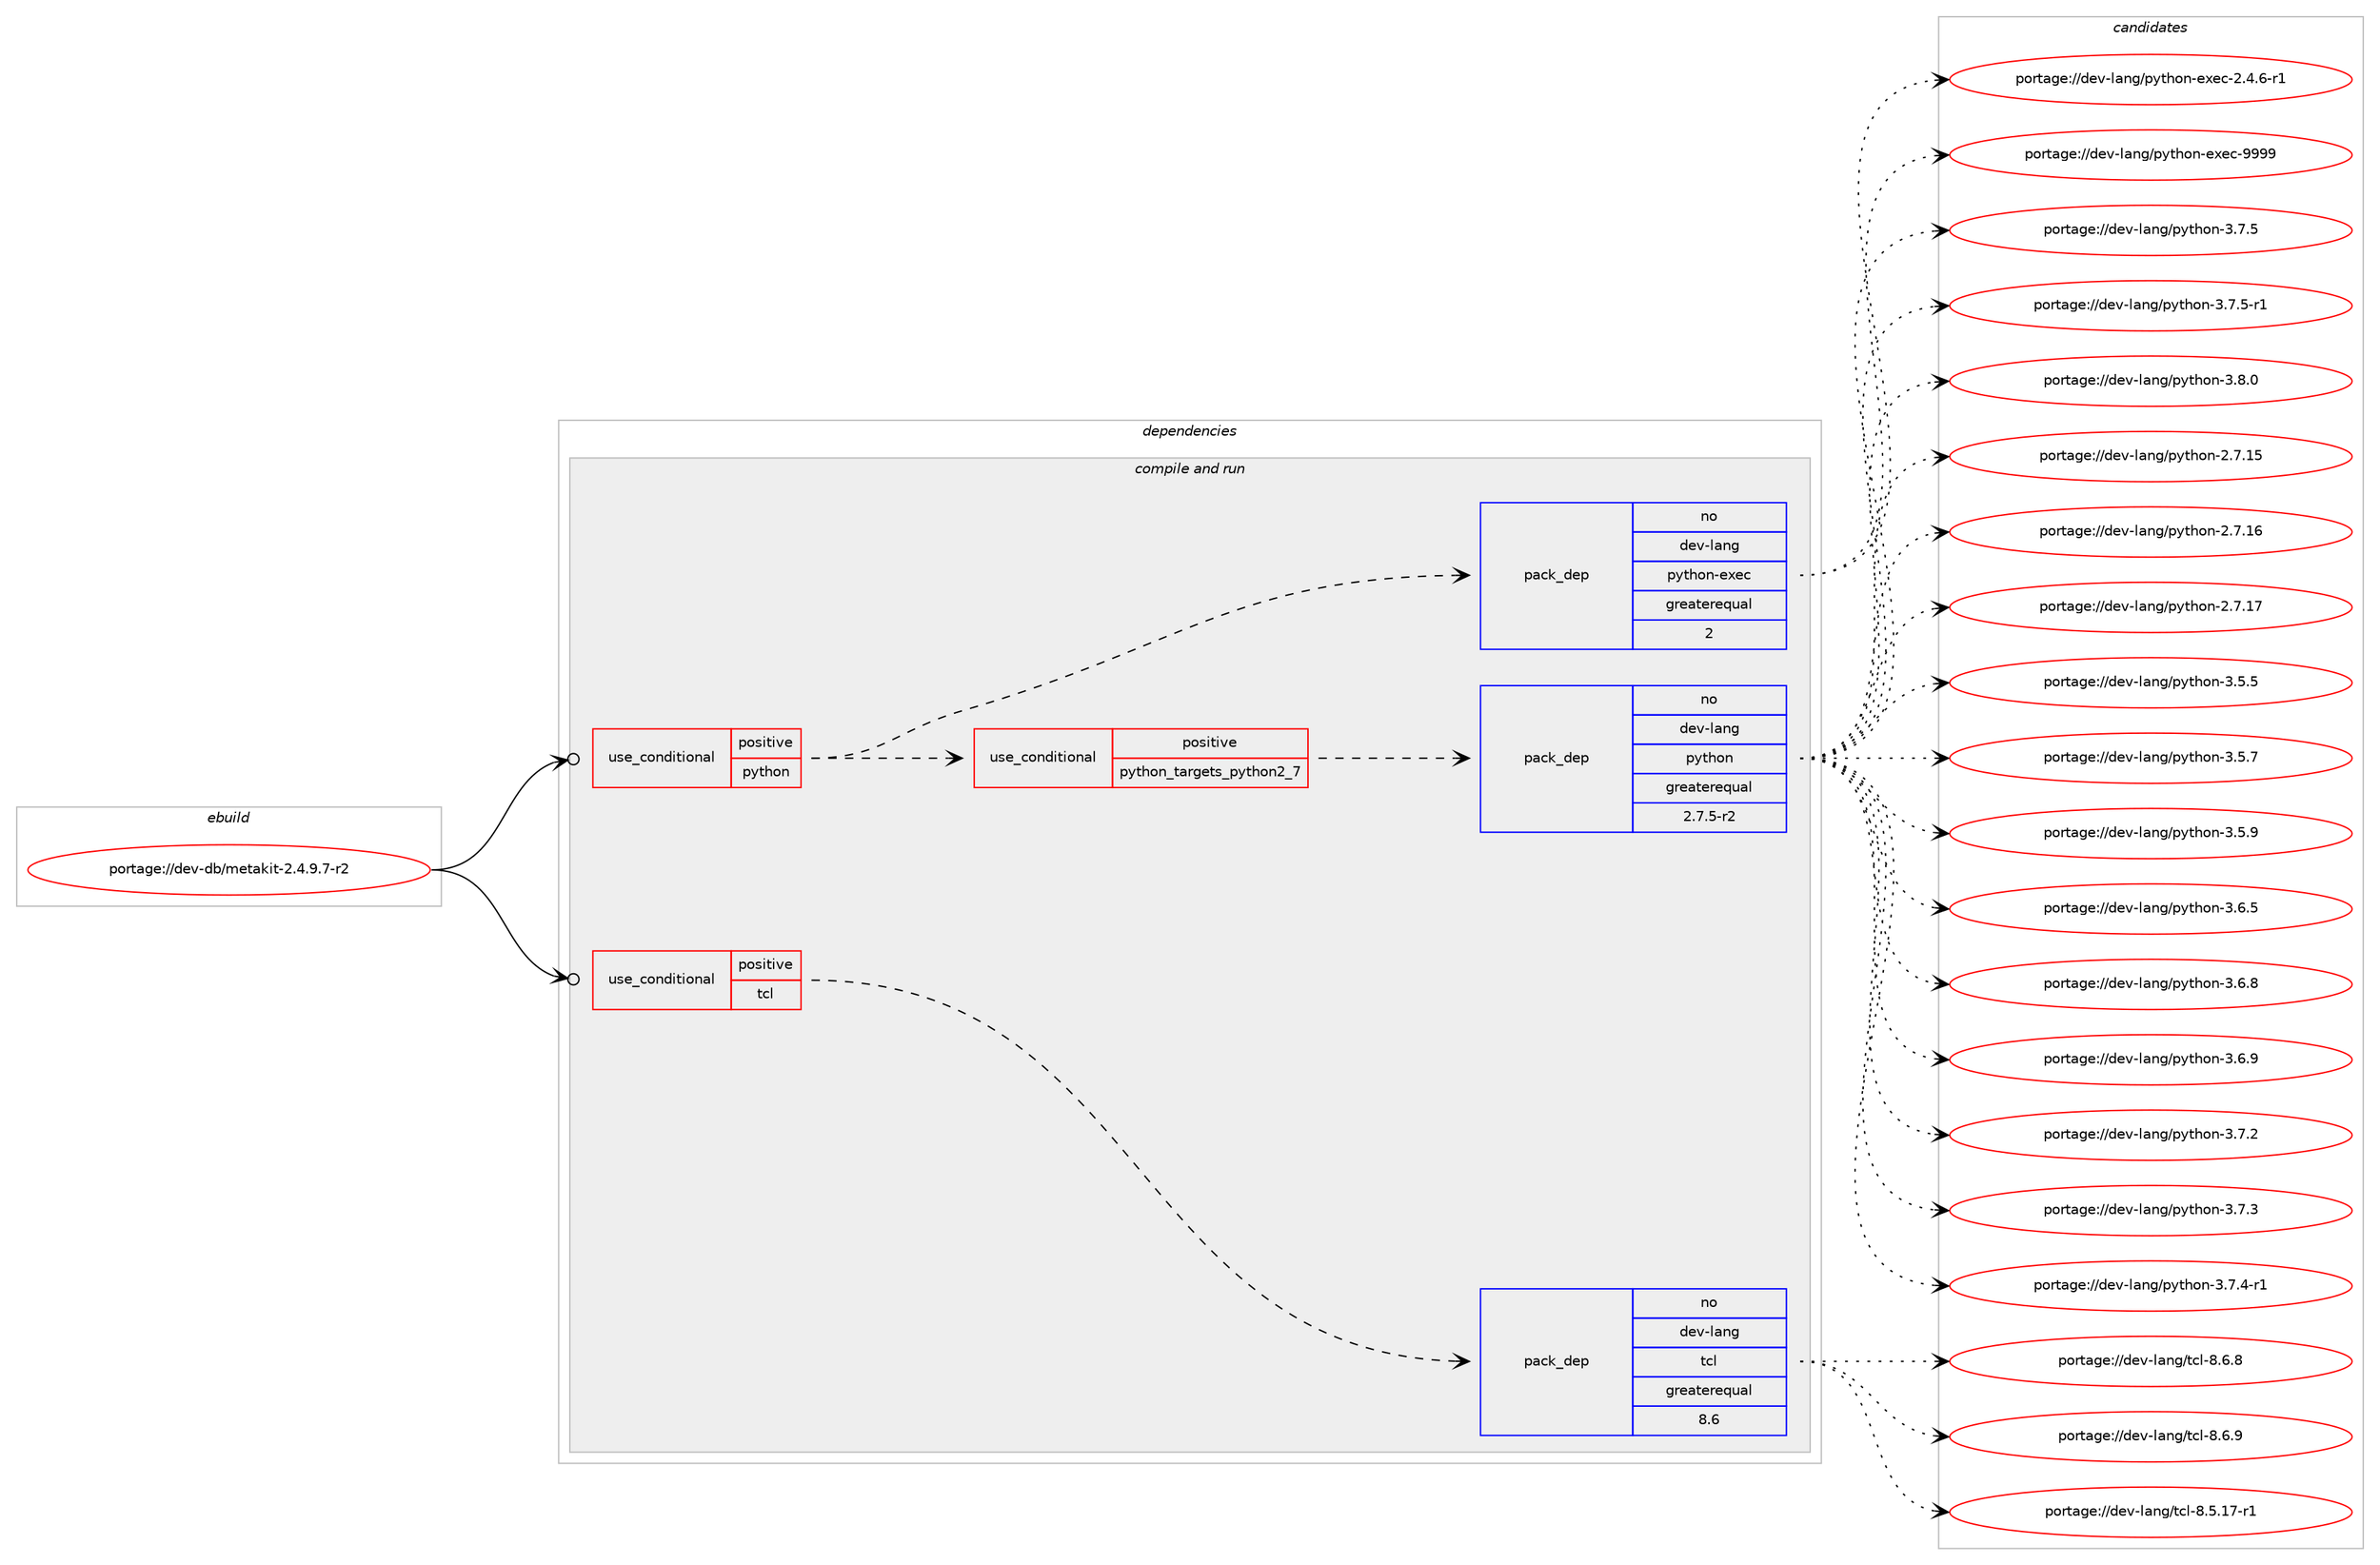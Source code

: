 digraph prolog {

# *************
# Graph options
# *************

newrank=true;
concentrate=true;
compound=true;
graph [rankdir=LR,fontname=Helvetica,fontsize=10,ranksep=1.5];#, ranksep=2.5, nodesep=0.2];
edge  [arrowhead=vee];
node  [fontname=Helvetica,fontsize=10];

# **********
# The ebuild
# **********

subgraph cluster_leftcol {
color=gray;
rank=same;
label=<<i>ebuild</i>>;
id [label="portage://dev-db/metakit-2.4.9.7-r2", color=red, width=4, href="../dev-db/metakit-2.4.9.7-r2.svg"];
}

# ****************
# The dependencies
# ****************

subgraph cluster_midcol {
color=gray;
label=<<i>dependencies</i>>;
subgraph cluster_compile {
fillcolor="#eeeeee";
style=filled;
label=<<i>compile</i>>;
}
subgraph cluster_compileandrun {
fillcolor="#eeeeee";
style=filled;
label=<<i>compile and run</i>>;
subgraph cond12395 {
dependency54630 [label=<<TABLE BORDER="0" CELLBORDER="1" CELLSPACING="0" CELLPADDING="4"><TR><TD ROWSPAN="3" CELLPADDING="10">use_conditional</TD></TR><TR><TD>positive</TD></TR><TR><TD>python</TD></TR></TABLE>>, shape=none, color=red];
subgraph cond12396 {
dependency54631 [label=<<TABLE BORDER="0" CELLBORDER="1" CELLSPACING="0" CELLPADDING="4"><TR><TD ROWSPAN="3" CELLPADDING="10">use_conditional</TD></TR><TR><TD>positive</TD></TR><TR><TD>python_targets_python2_7</TD></TR></TABLE>>, shape=none, color=red];
subgraph pack41061 {
dependency54632 [label=<<TABLE BORDER="0" CELLBORDER="1" CELLSPACING="0" CELLPADDING="4" WIDTH="220"><TR><TD ROWSPAN="6" CELLPADDING="30">pack_dep</TD></TR><TR><TD WIDTH="110">no</TD></TR><TR><TD>dev-lang</TD></TR><TR><TD>python</TD></TR><TR><TD>greaterequal</TD></TR><TR><TD>2.7.5-r2</TD></TR></TABLE>>, shape=none, color=blue];
}
dependency54631:e -> dependency54632:w [weight=20,style="dashed",arrowhead="vee"];
}
dependency54630:e -> dependency54631:w [weight=20,style="dashed",arrowhead="vee"];
subgraph pack41062 {
dependency54633 [label=<<TABLE BORDER="0" CELLBORDER="1" CELLSPACING="0" CELLPADDING="4" WIDTH="220"><TR><TD ROWSPAN="6" CELLPADDING="30">pack_dep</TD></TR><TR><TD WIDTH="110">no</TD></TR><TR><TD>dev-lang</TD></TR><TR><TD>python-exec</TD></TR><TR><TD>greaterequal</TD></TR><TR><TD>2</TD></TR></TABLE>>, shape=none, color=blue];
}
dependency54630:e -> dependency54633:w [weight=20,style="dashed",arrowhead="vee"];
}
id:e -> dependency54630:w [weight=20,style="solid",arrowhead="odotvee"];
subgraph cond12397 {
dependency54634 [label=<<TABLE BORDER="0" CELLBORDER="1" CELLSPACING="0" CELLPADDING="4"><TR><TD ROWSPAN="3" CELLPADDING="10">use_conditional</TD></TR><TR><TD>positive</TD></TR><TR><TD>tcl</TD></TR></TABLE>>, shape=none, color=red];
subgraph pack41063 {
dependency54635 [label=<<TABLE BORDER="0" CELLBORDER="1" CELLSPACING="0" CELLPADDING="4" WIDTH="220"><TR><TD ROWSPAN="6" CELLPADDING="30">pack_dep</TD></TR><TR><TD WIDTH="110">no</TD></TR><TR><TD>dev-lang</TD></TR><TR><TD>tcl</TD></TR><TR><TD>greaterequal</TD></TR><TR><TD>8.6</TD></TR></TABLE>>, shape=none, color=blue];
}
dependency54634:e -> dependency54635:w [weight=20,style="dashed",arrowhead="vee"];
}
id:e -> dependency54634:w [weight=20,style="solid",arrowhead="odotvee"];
}
subgraph cluster_run {
fillcolor="#eeeeee";
style=filled;
label=<<i>run</i>>;
}
}

# **************
# The candidates
# **************

subgraph cluster_choices {
rank=same;
color=gray;
label=<<i>candidates</i>>;

subgraph choice41061 {
color=black;
nodesep=1;
choiceportage10010111845108971101034711212111610411111045504655464953 [label="portage://dev-lang/python-2.7.15", color=red, width=4,href="../dev-lang/python-2.7.15.svg"];
choiceportage10010111845108971101034711212111610411111045504655464954 [label="portage://dev-lang/python-2.7.16", color=red, width=4,href="../dev-lang/python-2.7.16.svg"];
choiceportage10010111845108971101034711212111610411111045504655464955 [label="portage://dev-lang/python-2.7.17", color=red, width=4,href="../dev-lang/python-2.7.17.svg"];
choiceportage100101118451089711010347112121116104111110455146534653 [label="portage://dev-lang/python-3.5.5", color=red, width=4,href="../dev-lang/python-3.5.5.svg"];
choiceportage100101118451089711010347112121116104111110455146534655 [label="portage://dev-lang/python-3.5.7", color=red, width=4,href="../dev-lang/python-3.5.7.svg"];
choiceportage100101118451089711010347112121116104111110455146534657 [label="portage://dev-lang/python-3.5.9", color=red, width=4,href="../dev-lang/python-3.5.9.svg"];
choiceportage100101118451089711010347112121116104111110455146544653 [label="portage://dev-lang/python-3.6.5", color=red, width=4,href="../dev-lang/python-3.6.5.svg"];
choiceportage100101118451089711010347112121116104111110455146544656 [label="portage://dev-lang/python-3.6.8", color=red, width=4,href="../dev-lang/python-3.6.8.svg"];
choiceportage100101118451089711010347112121116104111110455146544657 [label="portage://dev-lang/python-3.6.9", color=red, width=4,href="../dev-lang/python-3.6.9.svg"];
choiceportage100101118451089711010347112121116104111110455146554650 [label="portage://dev-lang/python-3.7.2", color=red, width=4,href="../dev-lang/python-3.7.2.svg"];
choiceportage100101118451089711010347112121116104111110455146554651 [label="portage://dev-lang/python-3.7.3", color=red, width=4,href="../dev-lang/python-3.7.3.svg"];
choiceportage1001011184510897110103471121211161041111104551465546524511449 [label="portage://dev-lang/python-3.7.4-r1", color=red, width=4,href="../dev-lang/python-3.7.4-r1.svg"];
choiceportage100101118451089711010347112121116104111110455146554653 [label="portage://dev-lang/python-3.7.5", color=red, width=4,href="../dev-lang/python-3.7.5.svg"];
choiceportage1001011184510897110103471121211161041111104551465546534511449 [label="portage://dev-lang/python-3.7.5-r1", color=red, width=4,href="../dev-lang/python-3.7.5-r1.svg"];
choiceportage100101118451089711010347112121116104111110455146564648 [label="portage://dev-lang/python-3.8.0", color=red, width=4,href="../dev-lang/python-3.8.0.svg"];
dependency54632:e -> choiceportage10010111845108971101034711212111610411111045504655464953:w [style=dotted,weight="100"];
dependency54632:e -> choiceportage10010111845108971101034711212111610411111045504655464954:w [style=dotted,weight="100"];
dependency54632:e -> choiceportage10010111845108971101034711212111610411111045504655464955:w [style=dotted,weight="100"];
dependency54632:e -> choiceportage100101118451089711010347112121116104111110455146534653:w [style=dotted,weight="100"];
dependency54632:e -> choiceportage100101118451089711010347112121116104111110455146534655:w [style=dotted,weight="100"];
dependency54632:e -> choiceportage100101118451089711010347112121116104111110455146534657:w [style=dotted,weight="100"];
dependency54632:e -> choiceportage100101118451089711010347112121116104111110455146544653:w [style=dotted,weight="100"];
dependency54632:e -> choiceportage100101118451089711010347112121116104111110455146544656:w [style=dotted,weight="100"];
dependency54632:e -> choiceportage100101118451089711010347112121116104111110455146544657:w [style=dotted,weight="100"];
dependency54632:e -> choiceportage100101118451089711010347112121116104111110455146554650:w [style=dotted,weight="100"];
dependency54632:e -> choiceportage100101118451089711010347112121116104111110455146554651:w [style=dotted,weight="100"];
dependency54632:e -> choiceportage1001011184510897110103471121211161041111104551465546524511449:w [style=dotted,weight="100"];
dependency54632:e -> choiceportage100101118451089711010347112121116104111110455146554653:w [style=dotted,weight="100"];
dependency54632:e -> choiceportage1001011184510897110103471121211161041111104551465546534511449:w [style=dotted,weight="100"];
dependency54632:e -> choiceportage100101118451089711010347112121116104111110455146564648:w [style=dotted,weight="100"];
}
subgraph choice41062 {
color=black;
nodesep=1;
choiceportage10010111845108971101034711212111610411111045101120101994550465246544511449 [label="portage://dev-lang/python-exec-2.4.6-r1", color=red, width=4,href="../dev-lang/python-exec-2.4.6-r1.svg"];
choiceportage10010111845108971101034711212111610411111045101120101994557575757 [label="portage://dev-lang/python-exec-9999", color=red, width=4,href="../dev-lang/python-exec-9999.svg"];
dependency54633:e -> choiceportage10010111845108971101034711212111610411111045101120101994550465246544511449:w [style=dotted,weight="100"];
dependency54633:e -> choiceportage10010111845108971101034711212111610411111045101120101994557575757:w [style=dotted,weight="100"];
}
subgraph choice41063 {
color=black;
nodesep=1;
choiceportage10010111845108971101034711699108455646534649554511449 [label="portage://dev-lang/tcl-8.5.17-r1", color=red, width=4,href="../dev-lang/tcl-8.5.17-r1.svg"];
choiceportage10010111845108971101034711699108455646544656 [label="portage://dev-lang/tcl-8.6.8", color=red, width=4,href="../dev-lang/tcl-8.6.8.svg"];
choiceportage10010111845108971101034711699108455646544657 [label="portage://dev-lang/tcl-8.6.9", color=red, width=4,href="../dev-lang/tcl-8.6.9.svg"];
dependency54635:e -> choiceportage10010111845108971101034711699108455646534649554511449:w [style=dotted,weight="100"];
dependency54635:e -> choiceportage10010111845108971101034711699108455646544656:w [style=dotted,weight="100"];
dependency54635:e -> choiceportage10010111845108971101034711699108455646544657:w [style=dotted,weight="100"];
}
}

}

